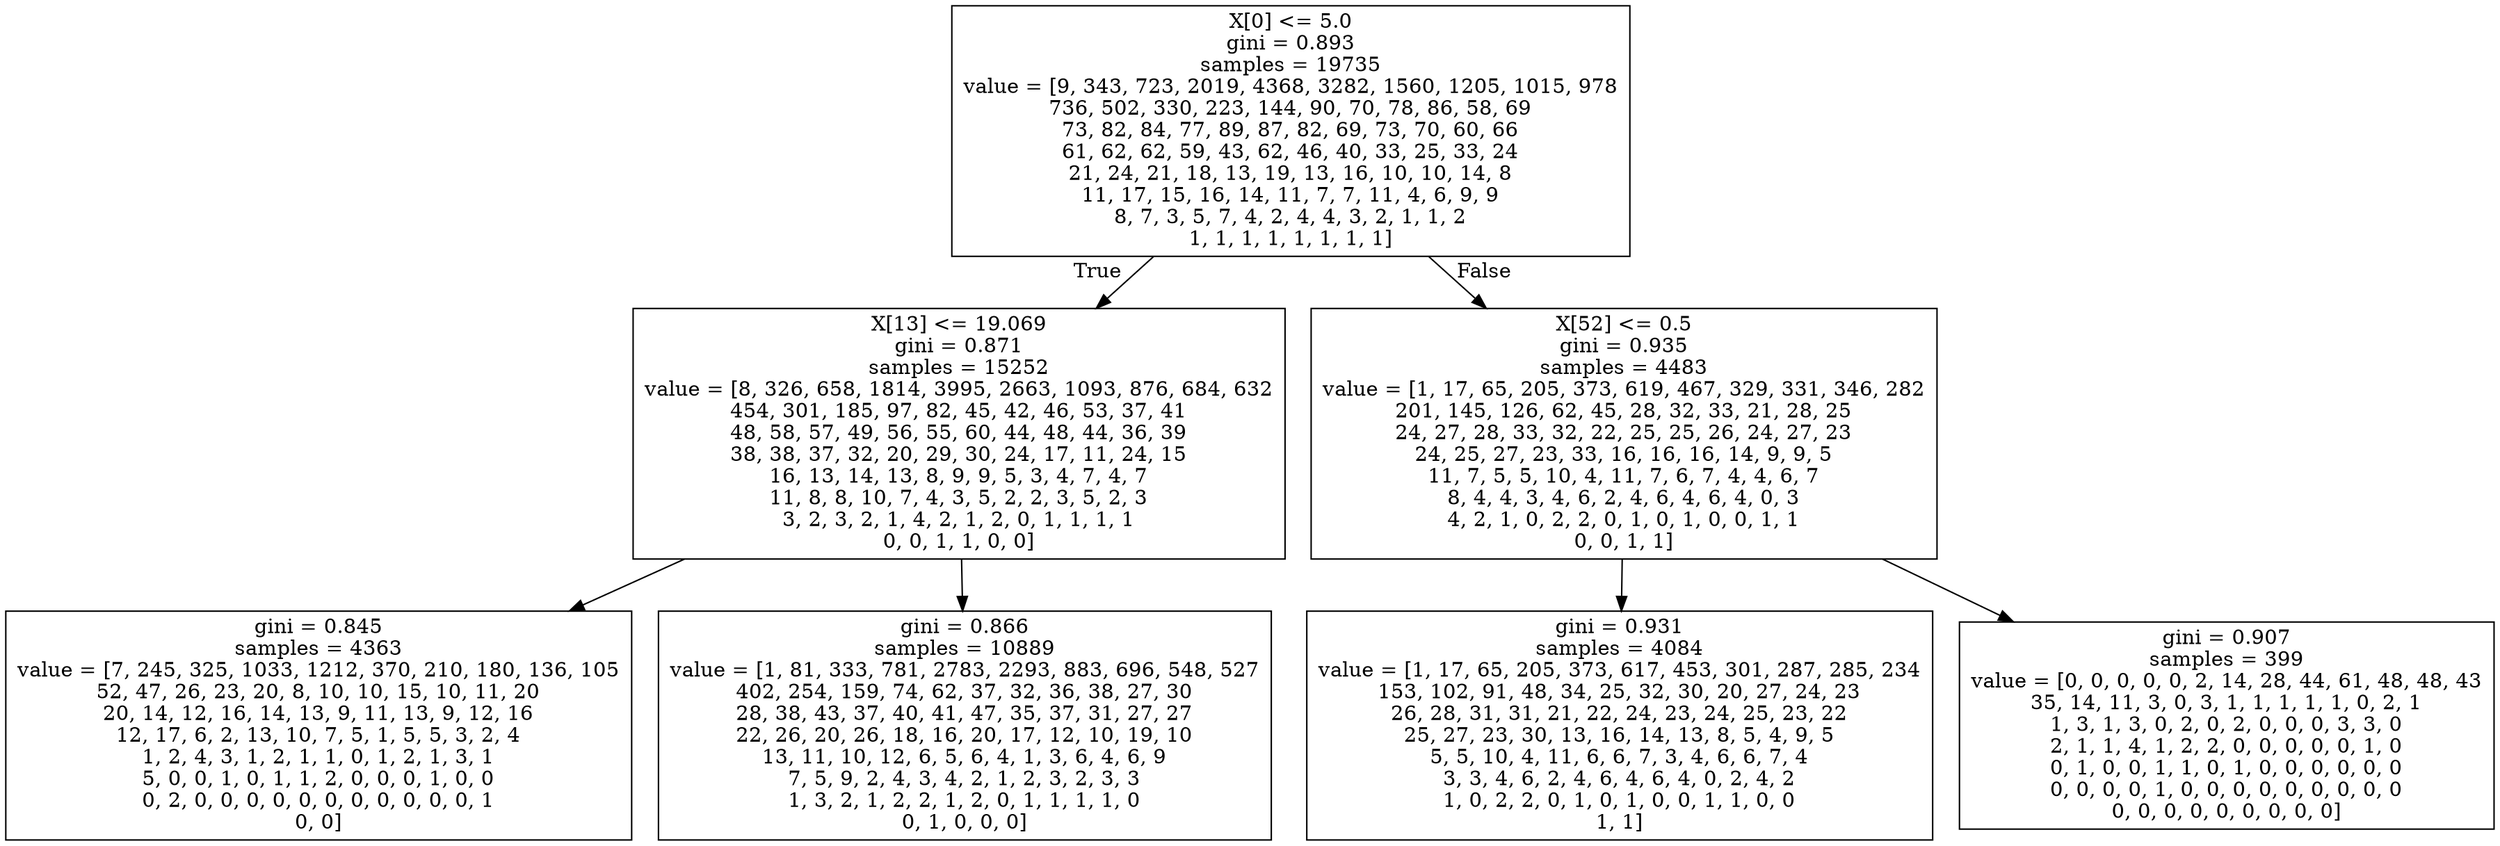 digraph Tree {
node [shape=box] ;
0 [label="X[0] <= 5.0\ngini = 0.893\nsamples = 19735\nvalue = [9, 343, 723, 2019, 4368, 3282, 1560, 1205, 1015, 978\n736, 502, 330, 223, 144, 90, 70, 78, 86, 58, 69\n73, 82, 84, 77, 89, 87, 82, 69, 73, 70, 60, 66\n61, 62, 62, 59, 43, 62, 46, 40, 33, 25, 33, 24\n21, 24, 21, 18, 13, 19, 13, 16, 10, 10, 14, 8\n11, 17, 15, 16, 14, 11, 7, 7, 11, 4, 6, 9, 9\n8, 7, 3, 5, 7, 4, 2, 4, 4, 3, 2, 1, 1, 2\n1, 1, 1, 1, 1, 1, 1, 1]"] ;
1 [label="X[13] <= 19.069\ngini = 0.871\nsamples = 15252\nvalue = [8, 326, 658, 1814, 3995, 2663, 1093, 876, 684, 632\n454, 301, 185, 97, 82, 45, 42, 46, 53, 37, 41\n48, 58, 57, 49, 56, 55, 60, 44, 48, 44, 36, 39\n38, 38, 37, 32, 20, 29, 30, 24, 17, 11, 24, 15\n16, 13, 14, 13, 8, 9, 9, 5, 3, 4, 7, 4, 7\n11, 8, 8, 10, 7, 4, 3, 5, 2, 2, 3, 5, 2, 3\n3, 2, 3, 2, 1, 4, 2, 1, 2, 0, 1, 1, 1, 1\n0, 0, 1, 1, 0, 0]"] ;
0 -> 1 [labeldistance=2.5, labelangle=45, headlabel="True"] ;
2 [label="gini = 0.845\nsamples = 4363\nvalue = [7, 245, 325, 1033, 1212, 370, 210, 180, 136, 105\n52, 47, 26, 23, 20, 8, 10, 10, 15, 10, 11, 20\n20, 14, 12, 16, 14, 13, 9, 11, 13, 9, 12, 16\n12, 17, 6, 2, 13, 10, 7, 5, 1, 5, 5, 3, 2, 4\n1, 2, 4, 3, 1, 2, 1, 1, 0, 1, 2, 1, 3, 1\n5, 0, 0, 1, 0, 1, 1, 2, 0, 0, 0, 1, 0, 0\n0, 2, 0, 0, 0, 0, 0, 0, 0, 0, 0, 0, 0, 1\n0, 0]"] ;
1 -> 2 ;
3 [label="gini = 0.866\nsamples = 10889\nvalue = [1, 81, 333, 781, 2783, 2293, 883, 696, 548, 527\n402, 254, 159, 74, 62, 37, 32, 36, 38, 27, 30\n28, 38, 43, 37, 40, 41, 47, 35, 37, 31, 27, 27\n22, 26, 20, 26, 18, 16, 20, 17, 12, 10, 19, 10\n13, 11, 10, 12, 6, 5, 6, 4, 1, 3, 6, 4, 6, 9\n7, 5, 9, 2, 4, 3, 4, 2, 1, 2, 3, 2, 3, 3\n1, 3, 2, 1, 2, 2, 1, 2, 0, 1, 1, 1, 1, 0\n0, 1, 0, 0, 0]"] ;
1 -> 3 ;
4 [label="X[52] <= 0.5\ngini = 0.935\nsamples = 4483\nvalue = [1, 17, 65, 205, 373, 619, 467, 329, 331, 346, 282\n201, 145, 126, 62, 45, 28, 32, 33, 21, 28, 25\n24, 27, 28, 33, 32, 22, 25, 25, 26, 24, 27, 23\n24, 25, 27, 23, 33, 16, 16, 16, 14, 9, 9, 5\n11, 7, 5, 5, 10, 4, 11, 7, 6, 7, 4, 4, 6, 7\n8, 4, 4, 3, 4, 6, 2, 4, 6, 4, 6, 4, 0, 3\n4, 2, 1, 0, 2, 2, 0, 1, 0, 1, 0, 0, 1, 1\n0, 0, 1, 1]"] ;
0 -> 4 [labeldistance=2.5, labelangle=-45, headlabel="False"] ;
5 [label="gini = 0.931\nsamples = 4084\nvalue = [1, 17, 65, 205, 373, 617, 453, 301, 287, 285, 234\n153, 102, 91, 48, 34, 25, 32, 30, 20, 27, 24, 23\n26, 28, 31, 31, 21, 22, 24, 23, 24, 25, 23, 22\n25, 27, 23, 30, 13, 16, 14, 13, 8, 5, 4, 9, 5\n5, 5, 10, 4, 11, 6, 6, 7, 3, 4, 6, 6, 7, 4\n3, 3, 4, 6, 2, 4, 6, 4, 6, 4, 0, 2, 4, 2\n1, 0, 2, 2, 0, 1, 0, 1, 0, 0, 1, 1, 0, 0\n1, 1]"] ;
4 -> 5 ;
6 [label="gini = 0.907\nsamples = 399\nvalue = [0, 0, 0, 0, 0, 2, 14, 28, 44, 61, 48, 48, 43\n35, 14, 11, 3, 0, 3, 1, 1, 1, 1, 1, 0, 2, 1\n1, 3, 1, 3, 0, 2, 0, 2, 0, 0, 0, 3, 3, 0\n2, 1, 1, 4, 1, 2, 2, 0, 0, 0, 0, 0, 1, 0\n0, 1, 0, 0, 1, 1, 0, 1, 0, 0, 0, 0, 0, 0\n0, 0, 0, 0, 1, 0, 0, 0, 0, 0, 0, 0, 0, 0\n0, 0, 0, 0, 0, 0, 0, 0, 0]"] ;
4 -> 6 ;
}